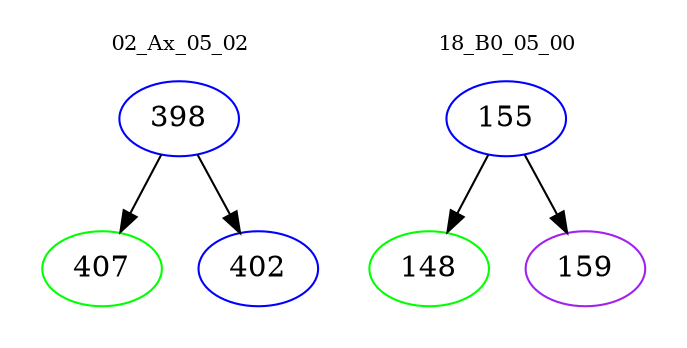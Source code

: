 digraph{
subgraph cluster_0 {
color = white
label = "02_Ax_05_02";
fontsize=10;
T0_398 [label="398", color="blue"]
T0_398 -> T0_407 [color="black"]
T0_407 [label="407", color="green"]
T0_398 -> T0_402 [color="black"]
T0_402 [label="402", color="blue"]
}
subgraph cluster_1 {
color = white
label = "18_B0_05_00";
fontsize=10;
T1_155 [label="155", color="blue"]
T1_155 -> T1_148 [color="black"]
T1_148 [label="148", color="green"]
T1_155 -> T1_159 [color="black"]
T1_159 [label="159", color="purple"]
}
}
